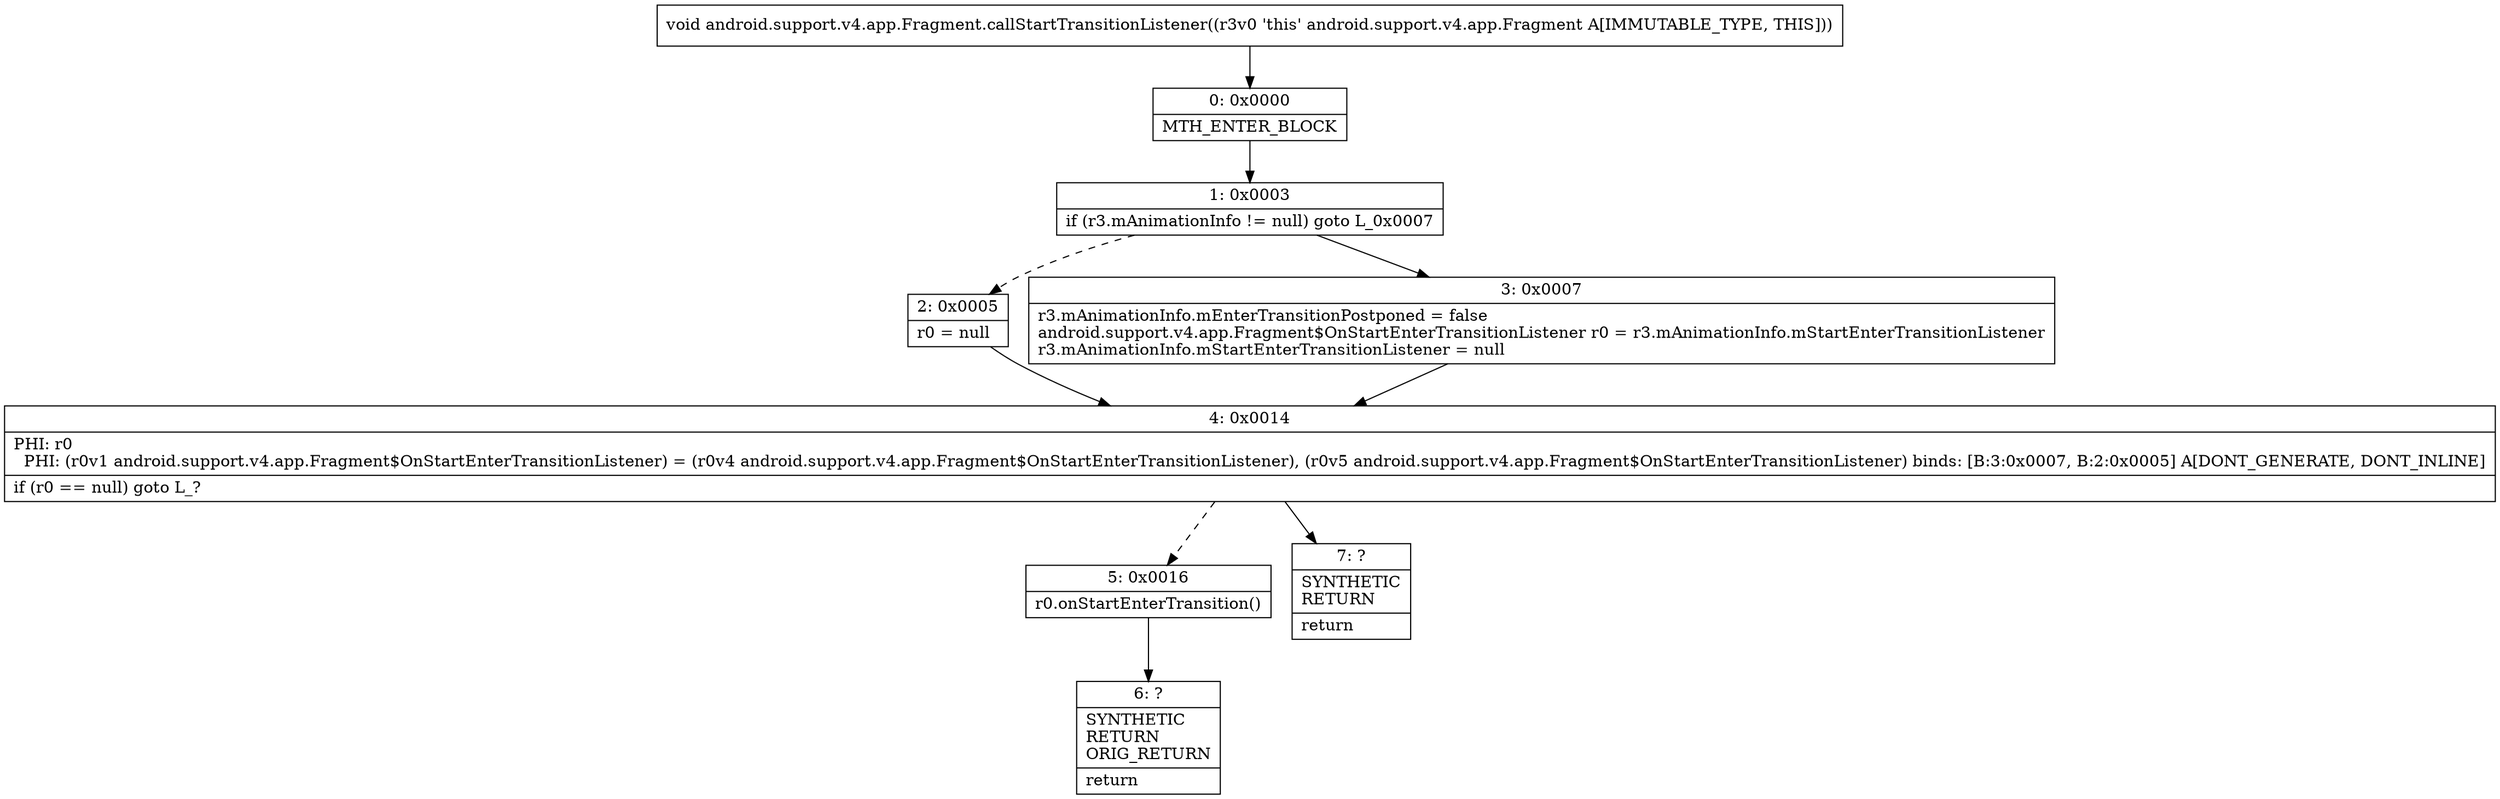 digraph "CFG forandroid.support.v4.app.Fragment.callStartTransitionListener()V" {
Node_0 [shape=record,label="{0\:\ 0x0000|MTH_ENTER_BLOCK\l}"];
Node_1 [shape=record,label="{1\:\ 0x0003|if (r3.mAnimationInfo != null) goto L_0x0007\l}"];
Node_2 [shape=record,label="{2\:\ 0x0005|r0 = null\l}"];
Node_3 [shape=record,label="{3\:\ 0x0007|r3.mAnimationInfo.mEnterTransitionPostponed = false\landroid.support.v4.app.Fragment$OnStartEnterTransitionListener r0 = r3.mAnimationInfo.mStartEnterTransitionListener\lr3.mAnimationInfo.mStartEnterTransitionListener = null\l}"];
Node_4 [shape=record,label="{4\:\ 0x0014|PHI: r0 \l  PHI: (r0v1 android.support.v4.app.Fragment$OnStartEnterTransitionListener) = (r0v4 android.support.v4.app.Fragment$OnStartEnterTransitionListener), (r0v5 android.support.v4.app.Fragment$OnStartEnterTransitionListener) binds: [B:3:0x0007, B:2:0x0005] A[DONT_GENERATE, DONT_INLINE]\l|if (r0 == null) goto L_?\l}"];
Node_5 [shape=record,label="{5\:\ 0x0016|r0.onStartEnterTransition()\l}"];
Node_6 [shape=record,label="{6\:\ ?|SYNTHETIC\lRETURN\lORIG_RETURN\l|return\l}"];
Node_7 [shape=record,label="{7\:\ ?|SYNTHETIC\lRETURN\l|return\l}"];
MethodNode[shape=record,label="{void android.support.v4.app.Fragment.callStartTransitionListener((r3v0 'this' android.support.v4.app.Fragment A[IMMUTABLE_TYPE, THIS])) }"];
MethodNode -> Node_0;
Node_0 -> Node_1;
Node_1 -> Node_2[style=dashed];
Node_1 -> Node_3;
Node_2 -> Node_4;
Node_3 -> Node_4;
Node_4 -> Node_5[style=dashed];
Node_4 -> Node_7;
Node_5 -> Node_6;
}

